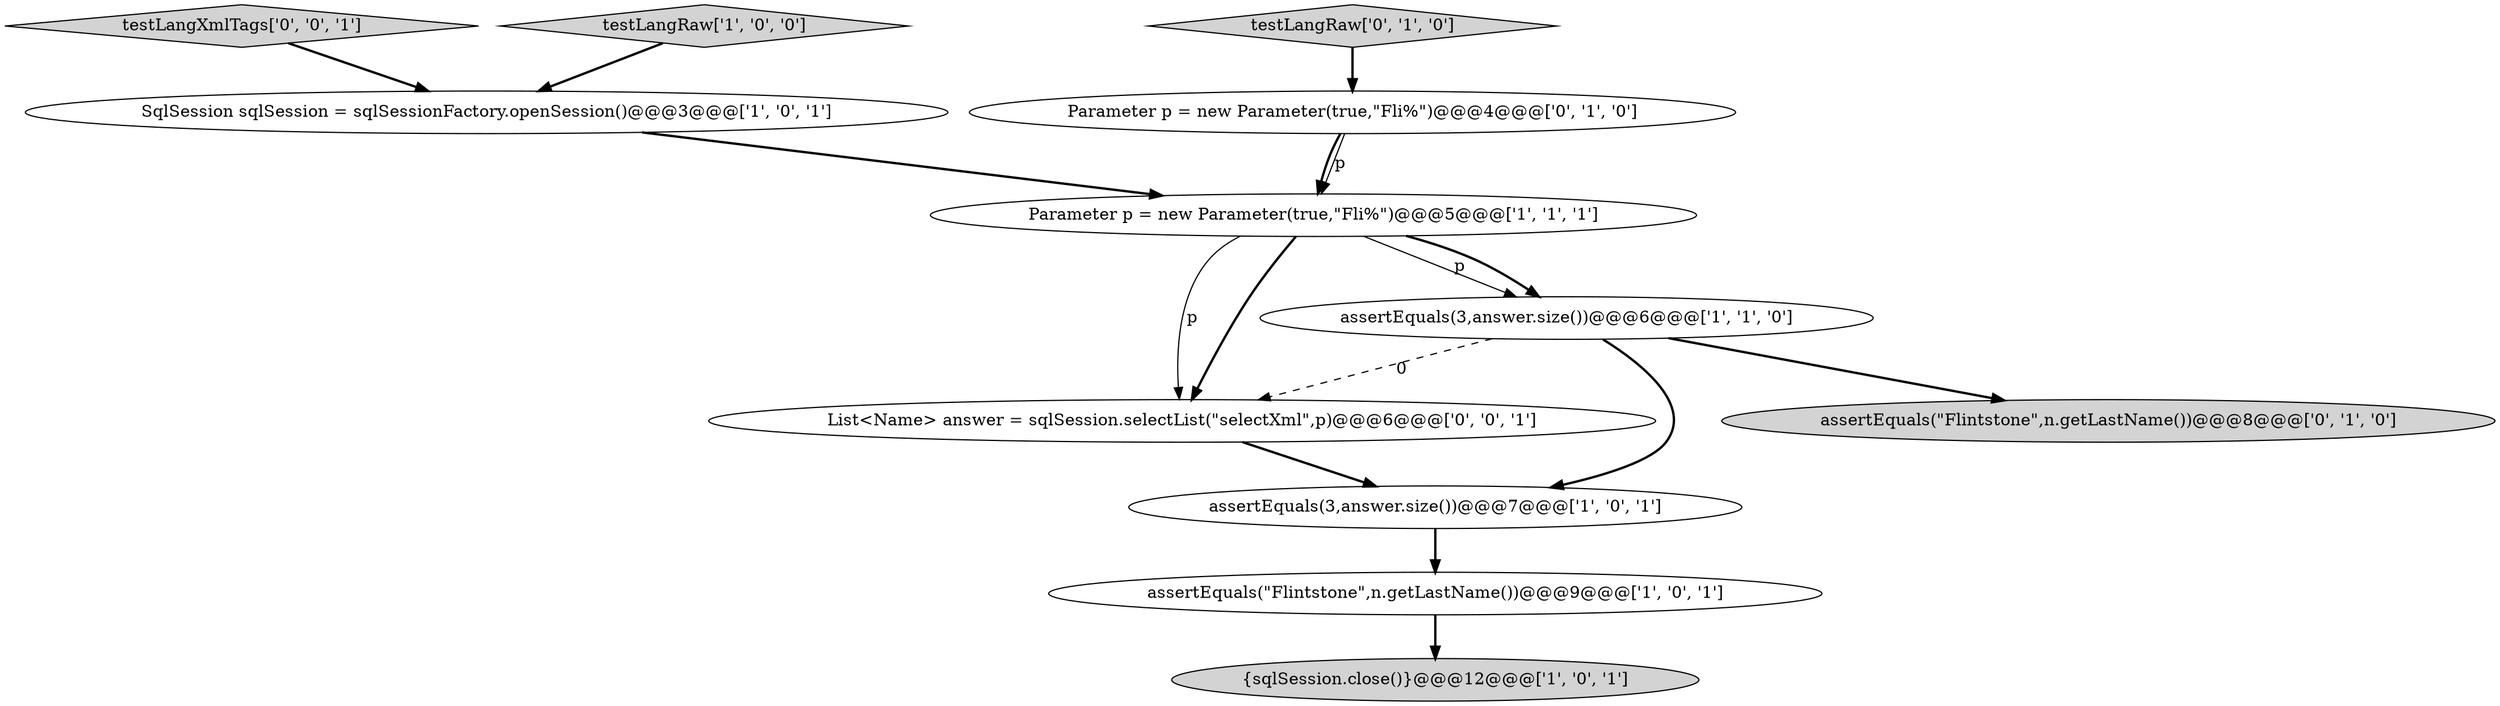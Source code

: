 digraph {
10 [style = filled, label = "testLangXmlTags['0', '0', '1']", fillcolor = lightgray, shape = diamond image = "AAA0AAABBB3BBB"];
11 [style = filled, label = "List<Name> answer = sqlSession.selectList(\"selectXml\",p)@@@6@@@['0', '0', '1']", fillcolor = white, shape = ellipse image = "AAA0AAABBB3BBB"];
5 [style = filled, label = "testLangRaw['1', '0', '0']", fillcolor = lightgray, shape = diamond image = "AAA0AAABBB1BBB"];
0 [style = filled, label = "SqlSession sqlSession = sqlSessionFactory.openSession()@@@3@@@['1', '0', '1']", fillcolor = white, shape = ellipse image = "AAA0AAABBB1BBB"];
7 [style = filled, label = "testLangRaw['0', '1', '0']", fillcolor = lightgray, shape = diamond image = "AAA0AAABBB2BBB"];
4 [style = filled, label = "assertEquals(\"Flintstone\",n.getLastName())@@@9@@@['1', '0', '1']", fillcolor = white, shape = ellipse image = "AAA0AAABBB1BBB"];
8 [style = filled, label = "assertEquals(\"Flintstone\",n.getLastName())@@@8@@@['0', '1', '0']", fillcolor = lightgray, shape = ellipse image = "AAA0AAABBB2BBB"];
1 [style = filled, label = "assertEquals(3,answer.size())@@@6@@@['1', '1', '0']", fillcolor = white, shape = ellipse image = "AAA0AAABBB1BBB"];
9 [style = filled, label = "Parameter p = new Parameter(true,\"Fli%\")@@@4@@@['0', '1', '0']", fillcolor = white, shape = ellipse image = "AAA0AAABBB2BBB"];
3 [style = filled, label = "{sqlSession.close()}@@@12@@@['1', '0', '1']", fillcolor = lightgray, shape = ellipse image = "AAA0AAABBB1BBB"];
2 [style = filled, label = "Parameter p = new Parameter(true,\"Fli%\")@@@5@@@['1', '1', '1']", fillcolor = white, shape = ellipse image = "AAA0AAABBB1BBB"];
6 [style = filled, label = "assertEquals(3,answer.size())@@@7@@@['1', '0', '1']", fillcolor = white, shape = ellipse image = "AAA0AAABBB1BBB"];
7->9 [style = bold, label=""];
2->1 [style = solid, label="p"];
9->2 [style = solid, label="p"];
6->4 [style = bold, label=""];
4->3 [style = bold, label=""];
2->11 [style = solid, label="p"];
1->6 [style = bold, label=""];
1->8 [style = bold, label=""];
5->0 [style = bold, label=""];
9->2 [style = bold, label=""];
1->11 [style = dashed, label="0"];
2->1 [style = bold, label=""];
2->11 [style = bold, label=""];
10->0 [style = bold, label=""];
11->6 [style = bold, label=""];
0->2 [style = bold, label=""];
}
